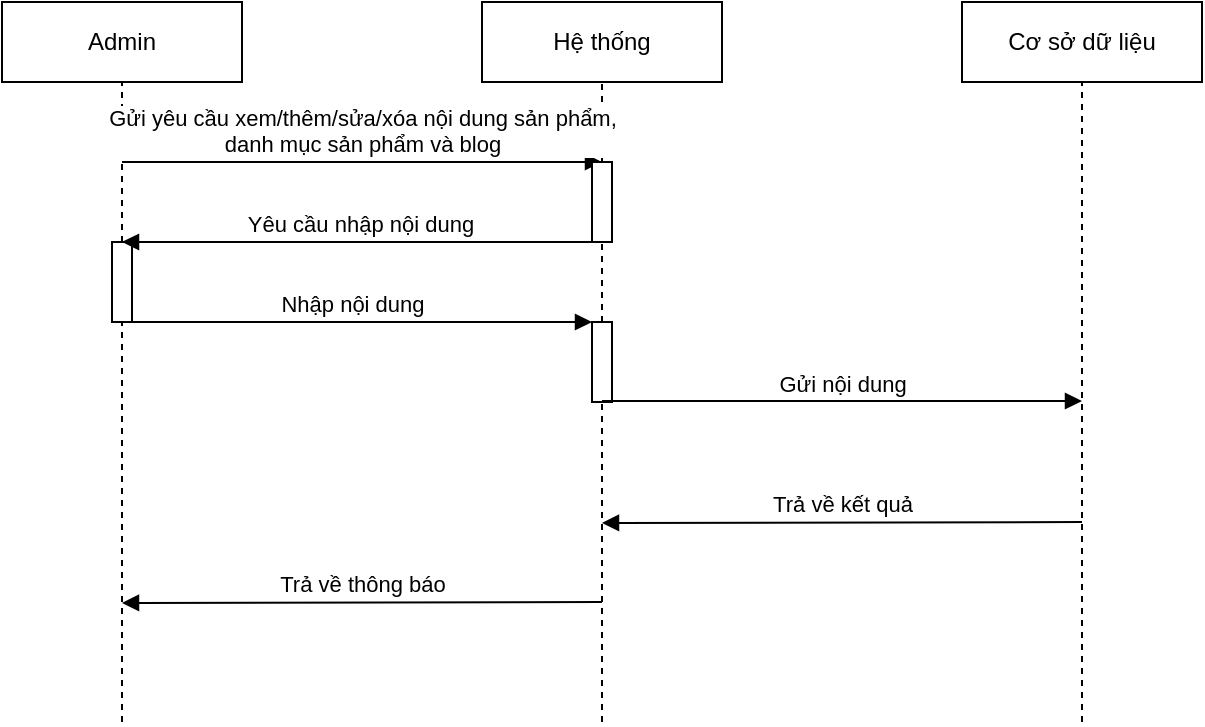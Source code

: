 <mxfile version="12.1.3" pages="1"><diagram id="fQ3MQQC8GaM35NfXqam9" name="Page-1"><mxGraphModel dx="565" dy="324" grid="1" gridSize="10" guides="1" tooltips="1" connect="1" arrows="1" fold="1" page="1" pageScale="1" pageWidth="850" pageHeight="1100" math="0" shadow="0"><root><mxCell id="0"/><mxCell id="1" parent="0"/><mxCell id="vN4wYVH0vdfNh2nqn9QZ-1" value="Admin" style="rounded=0;whiteSpace=wrap;html=1;" vertex="1" parent="1"><mxGeometry width="120" height="40" as="geometry"/></mxCell><mxCell id="vN4wYVH0vdfNh2nqn9QZ-2" value="Hệ thống" style="rounded=0;whiteSpace=wrap;html=1;" vertex="1" parent="1"><mxGeometry x="240" width="120" height="40" as="geometry"/></mxCell><mxCell id="vN4wYVH0vdfNh2nqn9QZ-3" value="Cơ sở dữ liệu" style="rounded=0;whiteSpace=wrap;html=1;" vertex="1" parent="1"><mxGeometry x="480" width="120" height="40" as="geometry"/></mxCell><mxCell id="vN4wYVH0vdfNh2nqn9QZ-4" value="" style="endArrow=none;dashed=1;html=1;entryX=0.5;entryY=1;entryDx=0;entryDy=0;" edge="1" parent="1" source="vN4wYVH0vdfNh2nqn9QZ-10" target="vN4wYVH0vdfNh2nqn9QZ-1"><mxGeometry width="50" height="50" relative="1" as="geometry"><mxPoint x="60" y="360" as="sourcePoint"/><mxPoint x="60" y="50" as="targetPoint"/></mxGeometry></mxCell><mxCell id="vN4wYVH0vdfNh2nqn9QZ-5" value="" style="endArrow=none;dashed=1;html=1;entryX=0.5;entryY=1;entryDx=0;entryDy=0;" edge="1" parent="1" source="vN4wYVH0vdfNh2nqn9QZ-8" target="vN4wYVH0vdfNh2nqn9QZ-2"><mxGeometry width="50" height="50" relative="1" as="geometry"><mxPoint x="300" y="360" as="sourcePoint"/><mxPoint x="300" y="50" as="targetPoint"/></mxGeometry></mxCell><mxCell id="vN4wYVH0vdfNh2nqn9QZ-6" value="" style="endArrow=none;dashed=1;html=1;entryX=0.5;entryY=1;entryDx=0;entryDy=0;" edge="1" parent="1" target="vN4wYVH0vdfNh2nqn9QZ-3"><mxGeometry width="50" height="50" relative="1" as="geometry"><mxPoint x="540" y="360" as="sourcePoint"/><mxPoint x="310" y="50" as="targetPoint"/></mxGeometry></mxCell><mxCell id="vN4wYVH0vdfNh2nqn9QZ-7" value="Gửi yêu cầu xem/thêm/sửa/xóa nội dung sản phẩm,&lt;br&gt;danh mục sản phẩm và blog" style="html=1;verticalAlign=bottom;endArrow=block;" edge="1" parent="1"><mxGeometry width="80" relative="1" as="geometry"><mxPoint x="60" y="80" as="sourcePoint"/><mxPoint x="300" y="80" as="targetPoint"/></mxGeometry></mxCell><mxCell id="vN4wYVH0vdfNh2nqn9QZ-8" value="" style="rounded=0;whiteSpace=wrap;html=1;direction=south;" vertex="1" parent="1"><mxGeometry x="295" y="80" width="10" height="40" as="geometry"/></mxCell><mxCell id="vN4wYVH0vdfNh2nqn9QZ-9" value="" style="endArrow=none;dashed=1;html=1;entryX=1;entryY=0.5;entryDx=0;entryDy=0;" edge="1" parent="1" source="vN4wYVH0vdfNh2nqn9QZ-13" target="vN4wYVH0vdfNh2nqn9QZ-8"><mxGeometry width="50" height="50" relative="1" as="geometry"><mxPoint x="300" y="360" as="sourcePoint"/><mxPoint x="-10" y="380" as="targetPoint"/></mxGeometry></mxCell><mxCell id="vN4wYVH0vdfNh2nqn9QZ-10" value="" style="rounded=0;whiteSpace=wrap;html=1;direction=south;" vertex="1" parent="1"><mxGeometry x="55" y="120" width="10" height="40" as="geometry"/></mxCell><mxCell id="vN4wYVH0vdfNh2nqn9QZ-11" value="" style="endArrow=none;dashed=1;html=1;entryX=1;entryY=0.5;entryDx=0;entryDy=0;" edge="1" parent="1" target="vN4wYVH0vdfNh2nqn9QZ-10"><mxGeometry width="50" height="50" relative="1" as="geometry"><mxPoint x="60" y="360" as="sourcePoint"/><mxPoint x="60" y="40" as="targetPoint"/></mxGeometry></mxCell><mxCell id="vN4wYVH0vdfNh2nqn9QZ-12" value="Yêu cầu nhập nội dung" style="html=1;verticalAlign=bottom;endArrow=block;exitX=1;exitY=0.75;exitDx=0;exitDy=0;" edge="1" parent="1" source="vN4wYVH0vdfNh2nqn9QZ-8"><mxGeometry width="80" relative="1" as="geometry"><mxPoint x="110" y="190" as="sourcePoint"/><mxPoint x="60" y="120" as="targetPoint"/></mxGeometry></mxCell><mxCell id="vN4wYVH0vdfNh2nqn9QZ-13" value="" style="rounded=0;whiteSpace=wrap;html=1;direction=south;" vertex="1" parent="1"><mxGeometry x="295" y="160" width="10" height="40" as="geometry"/></mxCell><mxCell id="vN4wYVH0vdfNh2nqn9QZ-14" value="" style="endArrow=none;dashed=1;html=1;entryX=1;entryY=0.5;entryDx=0;entryDy=0;" edge="1" parent="1" target="vN4wYVH0vdfNh2nqn9QZ-13"><mxGeometry width="50" height="50" relative="1" as="geometry"><mxPoint x="300" y="360" as="sourcePoint"/><mxPoint x="300" y="120" as="targetPoint"/></mxGeometry></mxCell><mxCell id="vN4wYVH0vdfNh2nqn9QZ-15" value="Nhập nội dung" style="html=1;verticalAlign=bottom;endArrow=block;" edge="1" parent="1"><mxGeometry width="80" relative="1" as="geometry"><mxPoint x="55" y="160" as="sourcePoint"/><mxPoint x="295" y="160" as="targetPoint"/></mxGeometry></mxCell><mxCell id="vN4wYVH0vdfNh2nqn9QZ-16" value="Gửi nội dung" style="html=1;verticalAlign=bottom;endArrow=block;" edge="1" parent="1"><mxGeometry width="80" relative="1" as="geometry"><mxPoint x="300" y="199.5" as="sourcePoint"/><mxPoint x="540" y="199.5" as="targetPoint"/></mxGeometry></mxCell><mxCell id="vN4wYVH0vdfNh2nqn9QZ-17" value="Trả về kết quả" style="html=1;verticalAlign=bottom;endArrow=block;exitX=1;exitY=0.75;exitDx=0;exitDy=0;" edge="1" parent="1"><mxGeometry width="80" relative="1" as="geometry"><mxPoint x="540" y="260" as="sourcePoint"/><mxPoint x="300" y="260.5" as="targetPoint"/></mxGeometry></mxCell><mxCell id="vN4wYVH0vdfNh2nqn9QZ-18" value="Trả về thông báo" style="html=1;verticalAlign=bottom;endArrow=block;exitX=1;exitY=0.75;exitDx=0;exitDy=0;" edge="1" parent="1"><mxGeometry width="80" relative="1" as="geometry"><mxPoint x="300" y="300" as="sourcePoint"/><mxPoint x="60" y="300.5" as="targetPoint"/></mxGeometry></mxCell></root></mxGraphModel></diagram></mxfile>
